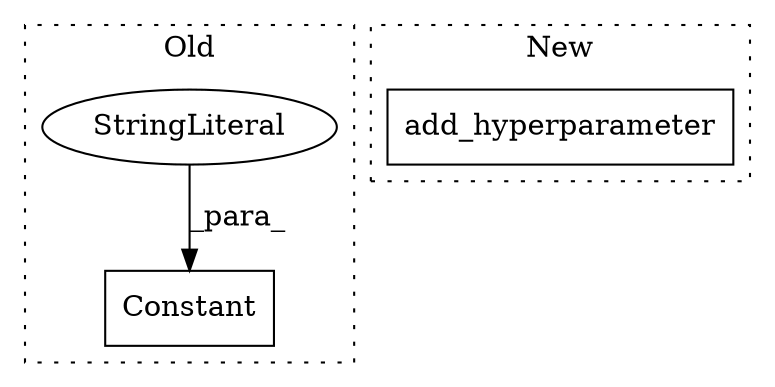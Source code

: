 digraph G {
subgraph cluster0 {
1 [label="Constant" a="32" s="2764,2787" l="9,1" shape="box"];
3 [label="StringLiteral" a="45" s="2773" l="11" shape="ellipse"];
label = "Old";
style="dotted";
}
subgraph cluster1 {
2 [label="add_hyperparameter" a="32" s="2273,2339" l="19,1" shape="box"];
label = "New";
style="dotted";
}
3 -> 1 [label="_para_"];
}